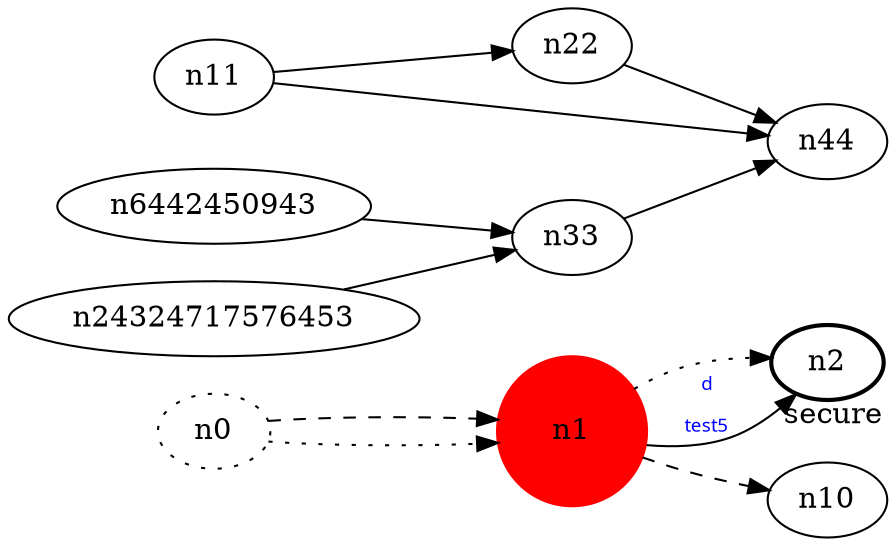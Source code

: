 digraph test5 {
	rankdir=LR;
	fontcolor=blue; /* c0; c1; c0 -- c1 */
	n0 [style=dotted, fillcolor="#123456"]; // c0; c3; c2 -- c122003636
	n1 [height=1, width=1, color=red, style=filled];
	n2 [style=bold, xlabel="secure"];
	n0 -> n1 -> n2[style=dotted, fillcolor="#3"]; // c0; c3; c2 -- c122003636
	n1 [height=1, width=1, color=red, style=filled];
	n2 [style=bold, xlabel="secure"];
	n0 -> n1 -> n10[style=dashed];
	n1 -> n2 [fontname="comic sans", label="d\n\l\G", fontcolor=blue, fontsize=9];
	n11 -> n22;
	n6442450943 -> n33;
	n11 -> n44;
	n24324717576453 -> n33;
	n22 -> n44;
	n33 -> n44;
}
